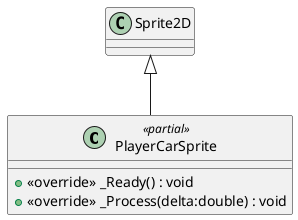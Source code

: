 @startuml
class PlayerCarSprite <<partial>> {
    + <<override>> _Ready() : void
    + <<override>> _Process(delta:double) : void
}
Sprite2D <|-- PlayerCarSprite
@enduml
